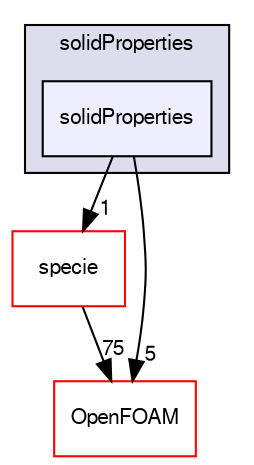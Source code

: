 digraph "src/thermophysicalModels/properties/solidProperties/solidProperties" {
  bgcolor=transparent;
  compound=true
  node [ fontsize="10", fontname="FreeSans"];
  edge [ labelfontsize="10", labelfontname="FreeSans"];
  subgraph clusterdir_dd1bf505e0565c4860d8b471d05004b2 {
    graph [ bgcolor="#ddddee", pencolor="black", label="solidProperties" fontname="FreeSans", fontsize="10", URL="dir_dd1bf505e0565c4860d8b471d05004b2.html"]
  dir_d53393e8cb6c49494a3ae1eb89aaeca1 [shape=box, label="solidProperties", style="filled", fillcolor="#eeeeff", pencolor="black", URL="dir_d53393e8cb6c49494a3ae1eb89aaeca1.html"];
  }
  dir_5c4bf53b114f4c9237cd4ef0431fc9bd [shape=box label="specie" color="red" URL="dir_5c4bf53b114f4c9237cd4ef0431fc9bd.html"];
  dir_c5473ff19b20e6ec4dfe5c310b3778a8 [shape=box label="OpenFOAM" color="red" URL="dir_c5473ff19b20e6ec4dfe5c310b3778a8.html"];
  dir_5c4bf53b114f4c9237cd4ef0431fc9bd->dir_c5473ff19b20e6ec4dfe5c310b3778a8 [headlabel="75", labeldistance=1.5 headhref="dir_001073_001732.html"];
  dir_d53393e8cb6c49494a3ae1eb89aaeca1->dir_5c4bf53b114f4c9237cd4ef0431fc9bd [headlabel="1", labeldistance=1.5 headhref="dir_002630_001073.html"];
  dir_d53393e8cb6c49494a3ae1eb89aaeca1->dir_c5473ff19b20e6ec4dfe5c310b3778a8 [headlabel="5", labeldistance=1.5 headhref="dir_002630_001732.html"];
}
